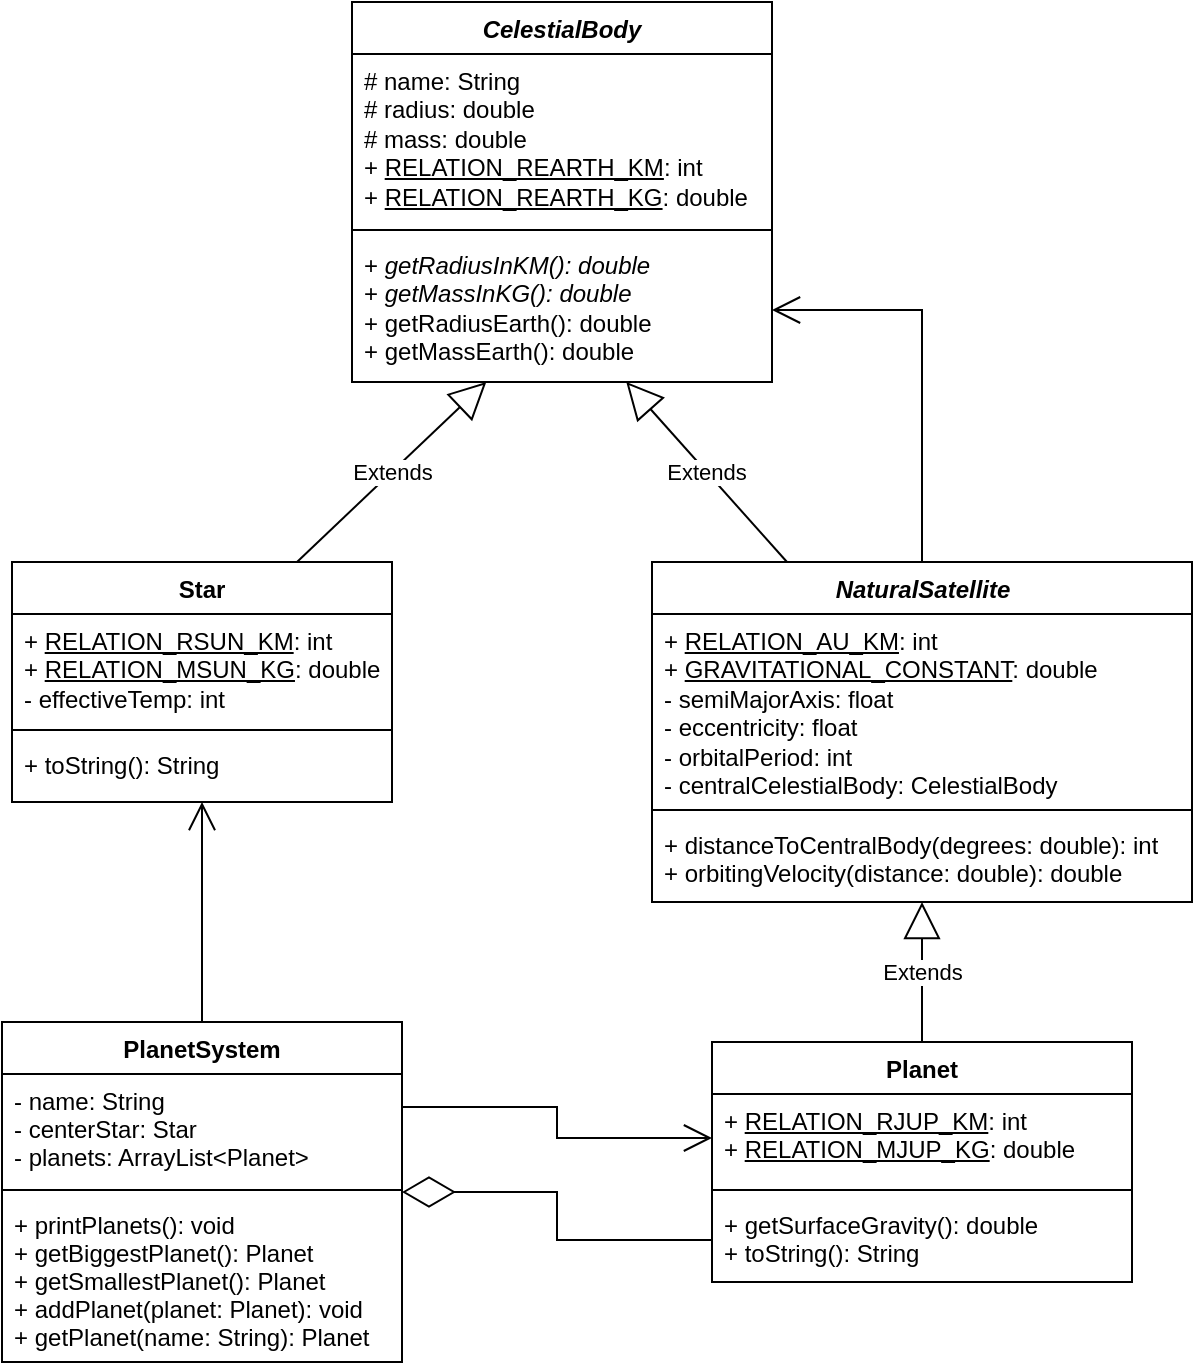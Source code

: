 <mxfile version="16.6.4"><diagram id="SBHh5kqomydkwdSB-NdM" name="Page-1"><mxGraphModel dx="763" dy="743" grid="1" gridSize="10" guides="1" tooltips="1" connect="1" arrows="1" fold="1" page="1" pageScale="1" pageWidth="827" pageHeight="1169" math="0" shadow="0"><root><mxCell id="0"/><mxCell id="1" parent="0"/><mxCell id="IaiqUhj4SV9GSAWkY47X-1" value="Star" style="swimlane;fontStyle=1;align=center;verticalAlign=top;childLayout=stackLayout;horizontal=1;startSize=26;horizontalStack=0;resizeParent=1;resizeParentMax=0;resizeLast=0;collapsible=1;marginBottom=0;" vertex="1" parent="1"><mxGeometry x="40" y="310" width="190" height="120" as="geometry"/></mxCell><mxCell id="IaiqUhj4SV9GSAWkY47X-2" value="+ &lt;u&gt;RELATION_RSUN_KM&lt;/u&gt;: int&lt;br&gt;+ &lt;u&gt;RELATION_MSUN_KG&lt;/u&gt;: double&lt;br&gt;- effectiveTemp: int" style="text;strokeColor=none;fillColor=none;align=left;verticalAlign=top;spacingLeft=4;spacingRight=4;overflow=hidden;rotatable=0;points=[[0,0.5],[1,0.5]];portConstraint=eastwest;labelBorderColor=none;fontStyle=0;html=1;" vertex="1" parent="IaiqUhj4SV9GSAWkY47X-1"><mxGeometry y="26" width="190" height="54" as="geometry"/></mxCell><mxCell id="IaiqUhj4SV9GSAWkY47X-3" value="" style="line;strokeWidth=1;fillColor=none;align=left;verticalAlign=middle;spacingTop=-1;spacingLeft=3;spacingRight=3;rotatable=0;labelPosition=right;points=[];portConstraint=eastwest;" vertex="1" parent="IaiqUhj4SV9GSAWkY47X-1"><mxGeometry y="80" width="190" height="8" as="geometry"/></mxCell><mxCell id="IaiqUhj4SV9GSAWkY47X-4" value="+ toString(): String" style="text;strokeColor=none;fillColor=none;align=left;verticalAlign=top;spacingLeft=4;spacingRight=4;overflow=hidden;rotatable=0;points=[[0,0.5],[1,0.5]];portConstraint=eastwest;" vertex="1" parent="IaiqUhj4SV9GSAWkY47X-1"><mxGeometry y="88" width="190" height="32" as="geometry"/></mxCell><mxCell id="IaiqUhj4SV9GSAWkY47X-5" value="Planet" style="swimlane;fontStyle=1;align=center;verticalAlign=top;childLayout=stackLayout;horizontal=1;startSize=26;horizontalStack=0;resizeParent=1;resizeParentMax=0;resizeLast=0;collapsible=1;marginBottom=0;" vertex="1" parent="1"><mxGeometry x="390" y="550" width="210" height="120" as="geometry"/></mxCell><mxCell id="IaiqUhj4SV9GSAWkY47X-6" value="+ &lt;u&gt;RELATION_RJUP_KM&lt;/u&gt;: int&lt;br&gt;&lt;div&gt;+ &lt;u&gt;RELATION_MJUP_KG&lt;/u&gt;: double&lt;/div&gt;" style="text;strokeColor=none;fillColor=none;align=left;verticalAlign=top;spacingLeft=4;spacingRight=4;overflow=hidden;rotatable=0;points=[[0,0.5],[1,0.5]];portConstraint=eastwest;html=1;" vertex="1" parent="IaiqUhj4SV9GSAWkY47X-5"><mxGeometry y="26" width="210" height="44" as="geometry"/></mxCell><mxCell id="IaiqUhj4SV9GSAWkY47X-7" value="" style="line;strokeWidth=1;fillColor=none;align=left;verticalAlign=middle;spacingTop=-1;spacingLeft=3;spacingRight=3;rotatable=0;labelPosition=right;points=[];portConstraint=eastwest;" vertex="1" parent="IaiqUhj4SV9GSAWkY47X-5"><mxGeometry y="70" width="210" height="8" as="geometry"/></mxCell><mxCell id="IaiqUhj4SV9GSAWkY47X-8" value="+ getSurfaceGravity(): double&#xA;+ toString(): String" style="text;strokeColor=none;fillColor=none;align=left;verticalAlign=top;spacingLeft=4;spacingRight=4;overflow=hidden;rotatable=0;points=[[0,0.5],[1,0.5]];portConstraint=eastwest;" vertex="1" parent="IaiqUhj4SV9GSAWkY47X-5"><mxGeometry y="78" width="210" height="42" as="geometry"/></mxCell><mxCell id="IaiqUhj4SV9GSAWkY47X-9" value="CelestialBody" style="swimlane;fontStyle=3;align=center;verticalAlign=top;childLayout=stackLayout;horizontal=1;startSize=26;horizontalStack=0;resizeParent=1;resizeParentMax=0;resizeLast=0;collapsible=1;marginBottom=0;" vertex="1" parent="1"><mxGeometry x="210" y="30" width="210" height="190" as="geometry"/></mxCell><mxCell id="IaiqUhj4SV9GSAWkY47X-10" value="# name: String&lt;br&gt;# radius: double&lt;br&gt;&lt;div&gt;# mass: double&lt;/div&gt;&lt;div&gt;&lt;div&gt;+ &lt;u&gt;RELATION_REARTH_KM&lt;/u&gt;: int&lt;/div&gt;+ &lt;u&gt;RELATION_REARTH_KG&lt;/u&gt;: double&lt;/div&gt;" style="text;strokeColor=none;fillColor=none;align=left;verticalAlign=top;spacingLeft=4;spacingRight=4;overflow=hidden;rotatable=0;points=[[0,0.5],[1,0.5]];portConstraint=eastwest;html=1;" vertex="1" parent="IaiqUhj4SV9GSAWkY47X-9"><mxGeometry y="26" width="210" height="84" as="geometry"/></mxCell><mxCell id="IaiqUhj4SV9GSAWkY47X-11" value="" style="line;strokeWidth=1;fillColor=none;align=left;verticalAlign=middle;spacingTop=-1;spacingLeft=3;spacingRight=3;rotatable=0;labelPosition=right;points=[];portConstraint=eastwest;" vertex="1" parent="IaiqUhj4SV9GSAWkY47X-9"><mxGeometry y="110" width="210" height="8" as="geometry"/></mxCell><mxCell id="IaiqUhj4SV9GSAWkY47X-12" value="+ &lt;i&gt;getRadiusInKM(): double&lt;/i&gt;&lt;br&gt;+ &lt;i&gt;getMassInKG(): double&lt;/i&gt;&lt;br&gt;&lt;div&gt;+ getRadiusEarth(): double&lt;/div&gt;+ getMassEarth(): double" style="text;strokeColor=none;fillColor=none;align=left;verticalAlign=top;spacingLeft=4;spacingRight=4;overflow=hidden;rotatable=0;points=[[0,0.5],[1,0.5]];portConstraint=eastwest;html=1;" vertex="1" parent="IaiqUhj4SV9GSAWkY47X-9"><mxGeometry y="118" width="210" height="72" as="geometry"/></mxCell><mxCell id="IaiqUhj4SV9GSAWkY47X-16" value="PlanetSystem" style="swimlane;fontStyle=1;align=center;verticalAlign=top;childLayout=stackLayout;horizontal=1;startSize=26;horizontalStack=0;resizeParent=1;resizeParentMax=0;resizeLast=0;collapsible=1;marginBottom=0;" vertex="1" parent="1"><mxGeometry x="35" y="540" width="200" height="170" as="geometry"/></mxCell><mxCell id="IaiqUhj4SV9GSAWkY47X-17" value="- name: String&#xA;- centerStar: Star&#xA;- planets: ArrayList&lt;Planet&gt;&#xA;" style="text;strokeColor=none;fillColor=none;align=left;verticalAlign=top;spacingLeft=4;spacingRight=4;overflow=hidden;rotatable=0;points=[[0,0.5],[1,0.5]];portConstraint=eastwest;" vertex="1" parent="IaiqUhj4SV9GSAWkY47X-16"><mxGeometry y="26" width="200" height="54" as="geometry"/></mxCell><mxCell id="IaiqUhj4SV9GSAWkY47X-18" value="" style="line;strokeWidth=1;fillColor=none;align=left;verticalAlign=middle;spacingTop=-1;spacingLeft=3;spacingRight=3;rotatable=0;labelPosition=right;points=[];portConstraint=eastwest;" vertex="1" parent="IaiqUhj4SV9GSAWkY47X-16"><mxGeometry y="80" width="200" height="8" as="geometry"/></mxCell><mxCell id="IaiqUhj4SV9GSAWkY47X-19" value="+ printPlanets(): void&#xA;+ getBiggestPlanet(): Planet&#xA;+ getSmallestPlanet(): Planet&#xA;+ addPlanet(planet: Planet): void&#xA;+ getPlanet(name: String): Planet&#xA;" style="text;strokeColor=none;fillColor=none;align=left;verticalAlign=top;spacingLeft=4;spacingRight=4;overflow=hidden;rotatable=0;points=[[0,0.5],[1,0.5]];portConstraint=eastwest;" vertex="1" parent="IaiqUhj4SV9GSAWkY47X-16"><mxGeometry y="88" width="200" height="82" as="geometry"/></mxCell><mxCell id="IaiqUhj4SV9GSAWkY47X-28" value="&lt;i&gt;NaturalSatellite&lt;/i&gt;" style="swimlane;fontStyle=1;align=center;verticalAlign=top;childLayout=stackLayout;horizontal=1;startSize=26;horizontalStack=0;resizeParent=1;resizeParentMax=0;resizeLast=0;collapsible=1;marginBottom=0;labelBorderColor=none;html=1;" vertex="1" parent="1"><mxGeometry x="360" y="310" width="270" height="170" as="geometry"/></mxCell><mxCell id="IaiqUhj4SV9GSAWkY47X-29" value="&lt;div&gt;+ &lt;u&gt;RELATION_AU_KM&lt;/u&gt;: int&lt;/div&gt;&lt;div&gt;+ &lt;u&gt;GRAVITATIONAL_CONSTANT&lt;/u&gt;: double&lt;br&gt;&lt;/div&gt;&lt;div&gt;- semiMajorAxis: float&lt;/div&gt;&lt;div&gt;- eccentricity: float&lt;/div&gt;&lt;div&gt;- orbitalPeriod: int&lt;/div&gt;&lt;div&gt;- centralCelestialBody: CelestialBody&lt;br&gt;&lt;/div&gt;" style="text;strokeColor=none;fillColor=none;align=left;verticalAlign=top;spacingLeft=4;spacingRight=4;overflow=hidden;rotatable=0;points=[[0,0.5],[1,0.5]];portConstraint=eastwest;labelBorderColor=none;html=1;" vertex="1" parent="IaiqUhj4SV9GSAWkY47X-28"><mxGeometry y="26" width="270" height="94" as="geometry"/></mxCell><mxCell id="IaiqUhj4SV9GSAWkY47X-30" value="" style="line;strokeWidth=1;fillColor=none;align=left;verticalAlign=middle;spacingTop=-1;spacingLeft=3;spacingRight=3;rotatable=0;labelPosition=right;points=[];portConstraint=eastwest;labelBorderColor=none;html=1;" vertex="1" parent="IaiqUhj4SV9GSAWkY47X-28"><mxGeometry y="120" width="270" height="8" as="geometry"/></mxCell><mxCell id="IaiqUhj4SV9GSAWkY47X-31" value="&lt;div&gt;+ distanceToCentralBody(degrees: double): int&lt;/div&gt;&lt;div&gt;+ orbitingVelocity(distance: double): double&lt;br&gt;&lt;/div&gt;" style="text;strokeColor=none;fillColor=none;align=left;verticalAlign=top;spacingLeft=4;spacingRight=4;overflow=hidden;rotatable=0;points=[[0,0.5],[1,0.5]];portConstraint=eastwest;labelBorderColor=none;html=1;" vertex="1" parent="IaiqUhj4SV9GSAWkY47X-28"><mxGeometry y="128" width="270" height="42" as="geometry"/></mxCell><mxCell id="IaiqUhj4SV9GSAWkY47X-36" value="Extends" style="endArrow=block;endSize=16;endFill=0;html=1;rounded=0;strokeWidth=1;exitX=0.25;exitY=0;exitDx=0;exitDy=0;" edge="1" parent="1" source="IaiqUhj4SV9GSAWkY47X-28" target="IaiqUhj4SV9GSAWkY47X-12"><mxGeometry width="160" relative="1" as="geometry"><mxPoint x="280" y="200" as="sourcePoint"/><mxPoint x="340" y="180" as="targetPoint"/></mxGeometry></mxCell><mxCell id="IaiqUhj4SV9GSAWkY47X-37" value="" style="endArrow=open;endFill=1;endSize=12;html=1;rounded=0;strokeWidth=1;edgeStyle=orthogonalEdgeStyle;exitX=0.5;exitY=0;exitDx=0;exitDy=0;entryX=1;entryY=0.5;entryDx=0;entryDy=0;" edge="1" parent="1" source="IaiqUhj4SV9GSAWkY47X-28" target="IaiqUhj4SV9GSAWkY47X-12"><mxGeometry width="160" relative="1" as="geometry"><mxPoint x="430" y="100" as="sourcePoint"/><mxPoint x="410" y="63" as="targetPoint"/><Array as="points"><mxPoint x="495" y="184"/></Array></mxGeometry></mxCell><mxCell id="IaiqUhj4SV9GSAWkY47X-38" value="Extends" style="endArrow=block;endSize=16;endFill=0;html=1;rounded=0;strokeWidth=1;exitX=0.75;exitY=0;exitDx=0;exitDy=0;" edge="1" parent="1" source="IaiqUhj4SV9GSAWkY47X-1" target="IaiqUhj4SV9GSAWkY47X-12"><mxGeometry width="160" relative="1" as="geometry"><mxPoint x="160" y="180" as="sourcePoint"/><mxPoint x="260" y="210" as="targetPoint"/></mxGeometry></mxCell><mxCell id="IaiqUhj4SV9GSAWkY47X-40" value="Extends" style="endArrow=block;endSize=16;endFill=0;html=1;rounded=0;strokeWidth=1;exitX=0.5;exitY=0;exitDx=0;exitDy=0;" edge="1" parent="1" source="IaiqUhj4SV9GSAWkY47X-5" target="IaiqUhj4SV9GSAWkY47X-31"><mxGeometry width="160" relative="1" as="geometry"><mxPoint x="230" y="400" as="sourcePoint"/><mxPoint x="470" y="380" as="targetPoint"/></mxGeometry></mxCell><mxCell id="IaiqUhj4SV9GSAWkY47X-41" value="" style="endArrow=open;endFill=1;endSize=12;html=1;rounded=0;strokeWidth=1;exitX=1;exitY=0.25;exitDx=0;exitDy=0;entryX=0;entryY=0.5;entryDx=0;entryDy=0;edgeStyle=orthogonalEdgeStyle;" edge="1" parent="1" source="IaiqUhj4SV9GSAWkY47X-16" target="IaiqUhj4SV9GSAWkY47X-6"><mxGeometry width="160" relative="1" as="geometry"><mxPoint x="310" y="700" as="sourcePoint"/><mxPoint x="470" y="700" as="targetPoint"/></mxGeometry></mxCell><mxCell id="IaiqUhj4SV9GSAWkY47X-42" value="" style="endArrow=open;endFill=1;endSize=12;html=1;rounded=0;strokeWidth=1;exitX=0.5;exitY=0;exitDx=0;exitDy=0;" edge="1" parent="1" source="IaiqUhj4SV9GSAWkY47X-16" target="IaiqUhj4SV9GSAWkY47X-4"><mxGeometry width="160" relative="1" as="geometry"><mxPoint x="150" y="410" as="sourcePoint"/><mxPoint x="135" y="370" as="targetPoint"/></mxGeometry></mxCell><mxCell id="IaiqUhj4SV9GSAWkY47X-43" value="" style="endArrow=diamondThin;endFill=0;endSize=24;html=1;rounded=0;strokeWidth=1;entryX=1;entryY=0.5;entryDx=0;entryDy=0;exitX=0;exitY=0.5;exitDx=0;exitDy=0;edgeStyle=orthogonalEdgeStyle;" edge="1" parent="1" source="IaiqUhj4SV9GSAWkY47X-8" target="IaiqUhj4SV9GSAWkY47X-16"><mxGeometry width="160" relative="1" as="geometry"><mxPoint x="380" y="570" as="sourcePoint"/><mxPoint x="330" y="610" as="targetPoint"/></mxGeometry></mxCell></root></mxGraphModel></diagram></mxfile>